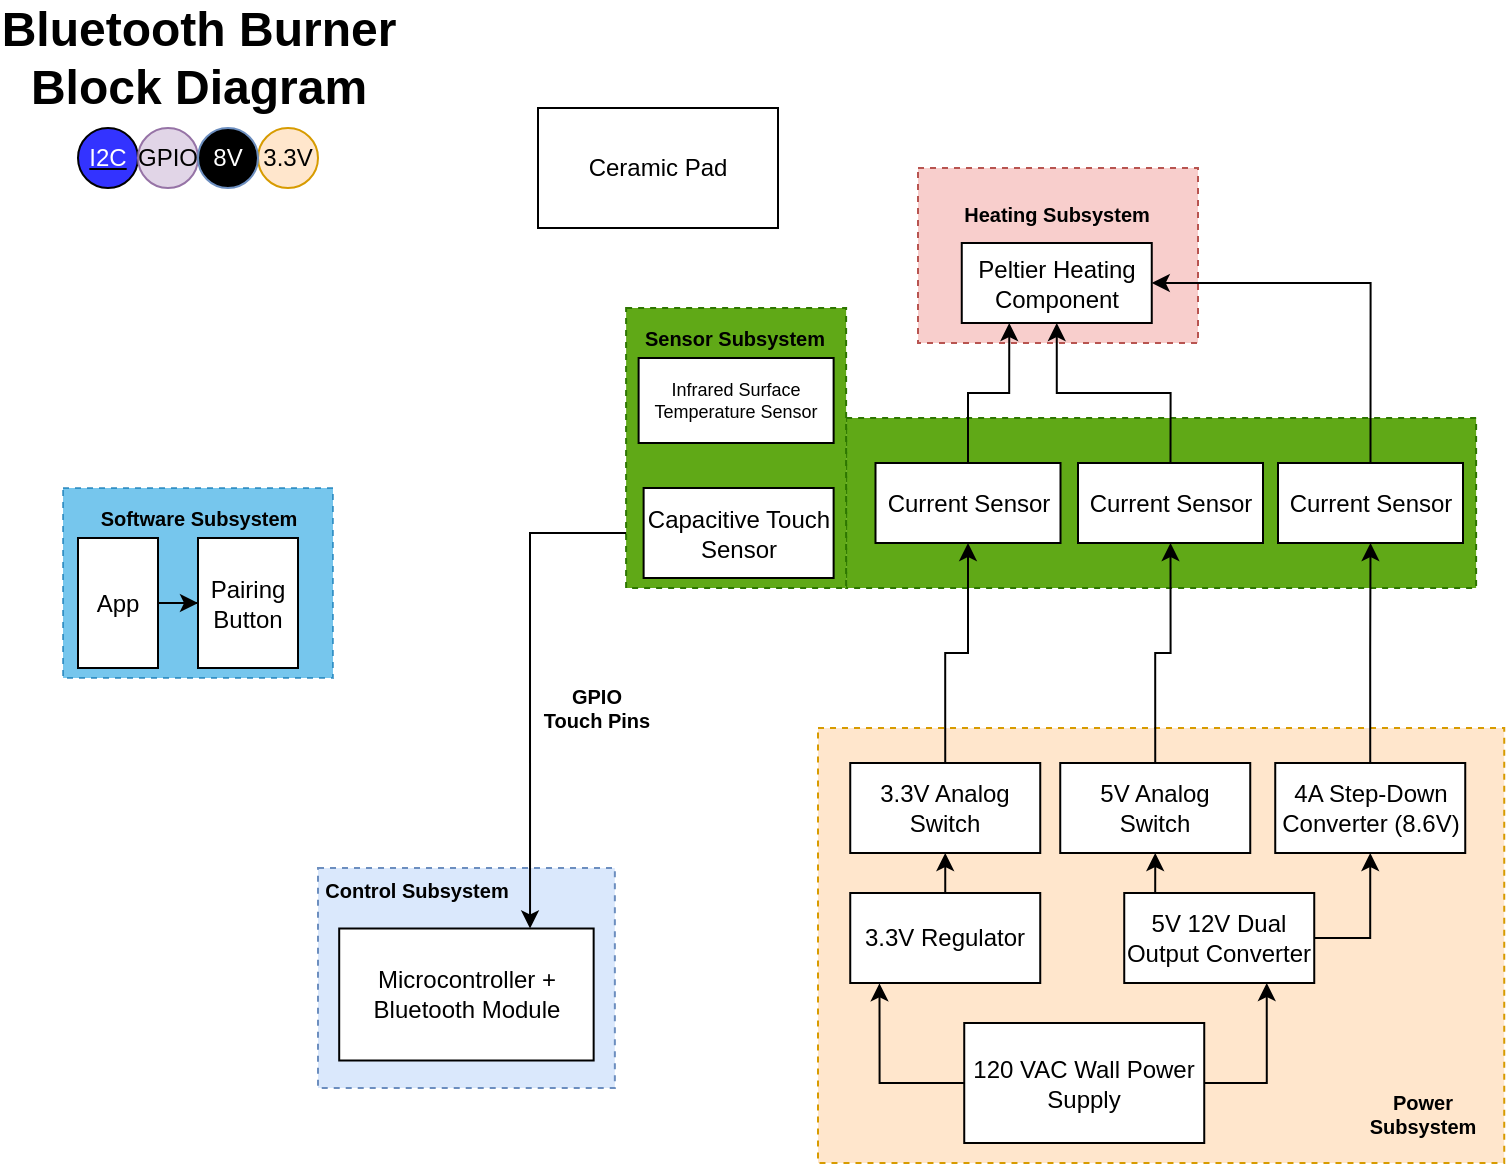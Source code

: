 <mxfile version="23.1.5" type="github">
  <diagram id="R2lEEEUBdFMjLlhIrx00" name="Page-1">
    <mxGraphModel dx="1050" dy="665" grid="1" gridSize="10" guides="1" tooltips="1" connect="1" arrows="1" fold="1" page="1" pageScale="1" pageWidth="850" pageHeight="1100" math="0" shadow="0" extFonts="Permanent Marker^https://fonts.googleapis.com/css?family=Permanent+Marker">
      <root>
        <mxCell id="0" />
        <mxCell id="1" parent="0" />
        <mxCell id="qraEgwC79fjRJJOxNa_y-47" value="" style="group" vertex="1" connectable="0" parent="1">
          <mxGeometry x="510" y="130" width="140" height="87.5" as="geometry" />
        </mxCell>
        <mxCell id="Lt4sIG0qt5cg9dwQDyGw-117" value="" style="rounded=0;whiteSpace=wrap;html=1;fillColor=#f8cecc;strokeColor=#b85450;dashed=1;" parent="qraEgwC79fjRJJOxNa_y-47" vertex="1">
          <mxGeometry width="140" height="87.5" as="geometry" />
        </mxCell>
        <mxCell id="Lt4sIG0qt5cg9dwQDyGw-3" value="Peltier Heating Component" style="rounded=0;whiteSpace=wrap;html=1;" parent="qraEgwC79fjRJJOxNa_y-47" vertex="1">
          <mxGeometry x="21.88" y="37.5" width="95" height="40" as="geometry" />
        </mxCell>
        <UserObject label="Heating Subsystem" placeholders="1" name="Variable" id="Lt4sIG0qt5cg9dwQDyGw-121">
          <mxCell style="text;html=1;strokeColor=none;fillColor=none;align=center;verticalAlign=middle;whiteSpace=wrap;overflow=hidden;fontSize=10;fontStyle=1" parent="qraEgwC79fjRJJOxNa_y-47" vertex="1">
            <mxGeometry x="8.75" y="7.5" width="121.25" height="30" as="geometry" />
          </mxCell>
        </UserObject>
        <mxCell id="qraEgwC79fjRJJOxNa_y-48" value="" style="group" vertex="1" connectable="0" parent="1">
          <mxGeometry x="210" y="480" width="148.43" height="110" as="geometry" />
        </mxCell>
        <mxCell id="Lt4sIG0qt5cg9dwQDyGw-118" value="" style="rounded=0;whiteSpace=wrap;html=1;fillColor=#dae8fc;strokeColor=#6c8ebf;dashed=1;" parent="qraEgwC79fjRJJOxNa_y-48" vertex="1">
          <mxGeometry width="148.43" height="110.0" as="geometry" />
        </mxCell>
        <mxCell id="Lt4sIG0qt5cg9dwQDyGw-2" value="Microcontroller + Bluetooth Module" style="rounded=0;whiteSpace=wrap;html=1;" parent="qraEgwC79fjRJJOxNa_y-48" vertex="1">
          <mxGeometry x="10.602" y="30.25" width="127.226" height="66" as="geometry" />
        </mxCell>
        <UserObject label="Control Subsystem" placeholders="1" name="Variable" id="qraEgwC79fjRJJOxNa_y-67">
          <mxCell style="text;html=1;strokeColor=none;fillColor=none;align=center;verticalAlign=middle;whiteSpace=wrap;overflow=hidden;fontSize=10;fontStyle=1" vertex="1" parent="qraEgwC79fjRJJOxNa_y-48">
            <mxGeometry x="-8.938" width="116.624" height="22" as="geometry" />
          </mxCell>
        </UserObject>
        <mxCell id="qraEgwC79fjRJJOxNa_y-46" value="" style="rounded=0;whiteSpace=wrap;html=1;fillColor=#60a917;strokeColor=#2D7600;fontColor=#ffffff;dashed=1;" vertex="1" parent="1">
          <mxGeometry x="474.06" y="255" width="315" height="85" as="geometry" />
        </mxCell>
        <mxCell id="qraEgwC79fjRJJOxNa_y-52" style="edgeStyle=orthogonalEdgeStyle;rounded=0;orthogonalLoop=1;jettySize=auto;html=1;exitX=0.5;exitY=0;exitDx=0;exitDy=0;entryX=1;entryY=0.5;entryDx=0;entryDy=0;" edge="1" parent="1" source="Lt4sIG0qt5cg9dwQDyGw-5" target="Lt4sIG0qt5cg9dwQDyGw-3">
          <mxGeometry relative="1" as="geometry" />
        </mxCell>
        <mxCell id="Lt4sIG0qt5cg9dwQDyGw-5" value="Current Sensor" style="rounded=0;whiteSpace=wrap;html=1;" parent="1" vertex="1">
          <mxGeometry x="690" y="277.5" width="92.5" height="40" as="geometry" />
        </mxCell>
        <mxCell id="qraEgwC79fjRJJOxNa_y-33" style="edgeStyle=orthogonalEdgeStyle;rounded=0;orthogonalLoop=1;jettySize=auto;html=1;exitX=0;exitY=0.5;exitDx=0;exitDy=0;entryX=0.75;entryY=0;entryDx=0;entryDy=0;" edge="1" parent="1" source="qraEgwC79fjRJJOxNa_y-6" target="Lt4sIG0qt5cg9dwQDyGw-2">
          <mxGeometry relative="1" as="geometry" />
        </mxCell>
        <mxCell id="Lt4sIG0qt5cg9dwQDyGw-6" value="Ceramic Pad" style="rounded=0;whiteSpace=wrap;html=1;" parent="1" vertex="1">
          <mxGeometry x="320" y="100" width="120" height="60" as="geometry" />
        </mxCell>
        <mxCell id="Lt4sIG0qt5cg9dwQDyGw-110" value="" style="group" parent="1" vertex="1" connectable="0">
          <mxGeometry x="90" y="60" width="120" height="80" as="geometry" />
        </mxCell>
        <mxCell id="Lt4sIG0qt5cg9dwQDyGw-113" value="" style="group" parent="Lt4sIG0qt5cg9dwQDyGw-110" vertex="1" connectable="0">
          <mxGeometry width="120" height="80" as="geometry" />
        </mxCell>
        <mxCell id="Lt4sIG0qt5cg9dwQDyGw-73" value="Bluetooth Burner&lt;br&gt;Block Diagram" style="text;strokeColor=none;fillColor=none;html=1;fontSize=24;fontStyle=1;verticalAlign=middle;align=center;" parent="Lt4sIG0qt5cg9dwQDyGw-113" vertex="1">
          <mxGeometry x="30" width="60" height="30" as="geometry" />
        </mxCell>
        <mxCell id="Lt4sIG0qt5cg9dwQDyGw-112" value="" style="group" parent="Lt4sIG0qt5cg9dwQDyGw-113" vertex="1" connectable="0">
          <mxGeometry y="50" width="120" height="30" as="geometry" />
        </mxCell>
        <mxCell id="Lt4sIG0qt5cg9dwQDyGw-91" value="&lt;font color=&quot;#ffffff&quot;&gt;I2C&lt;/font&gt;" style="ellipse;whiteSpace=wrap;html=1;align=center;fontStyle=4;fillColor=#3333FF;" parent="Lt4sIG0qt5cg9dwQDyGw-112" vertex="1">
          <mxGeometry width="30" height="30" as="geometry" />
        </mxCell>
        <mxCell id="Lt4sIG0qt5cg9dwQDyGw-92" value="3.3V" style="ellipse;whiteSpace=wrap;html=1;align=center;fontStyle=0;fillColor=#ffe6cc;strokeColor=#d79b00;" parent="Lt4sIG0qt5cg9dwQDyGw-112" vertex="1">
          <mxGeometry x="90" width="30" height="30" as="geometry" />
        </mxCell>
        <mxCell id="Lt4sIG0qt5cg9dwQDyGw-93" value="GPIO" style="ellipse;whiteSpace=wrap;html=1;align=center;fontStyle=0;fillColor=#e1d5e7;strokeColor=#9673a6;" parent="Lt4sIG0qt5cg9dwQDyGw-112" vertex="1">
          <mxGeometry x="30" width="30" height="30" as="geometry" />
        </mxCell>
        <mxCell id="Lt4sIG0qt5cg9dwQDyGw-95" value="&lt;font color=&quot;#ffffff&quot;&gt;8V&lt;/font&gt;" style="ellipse;whiteSpace=wrap;html=1;align=center;fontStyle=0;fillColor=#000000;strokeColor=#6c8ebf;" parent="Lt4sIG0qt5cg9dwQDyGw-112" vertex="1">
          <mxGeometry x="60" width="30" height="30" as="geometry" />
        </mxCell>
        <mxCell id="qraEgwC79fjRJJOxNa_y-41" style="edgeStyle=orthogonalEdgeStyle;rounded=0;orthogonalLoop=1;jettySize=auto;html=1;exitX=0.5;exitY=0;exitDx=0;exitDy=0;entryX=0.5;entryY=1;entryDx=0;entryDy=0;" edge="1" parent="1" source="qraEgwC79fjRJJOxNa_y-30" target="Lt4sIG0qt5cg9dwQDyGw-3">
          <mxGeometry relative="1" as="geometry" />
        </mxCell>
        <mxCell id="qraEgwC79fjRJJOxNa_y-30" value="Current Sensor" style="rounded=0;whiteSpace=wrap;html=1;" vertex="1" parent="1">
          <mxGeometry x="590" y="277.5" width="92.5" height="40" as="geometry" />
        </mxCell>
        <mxCell id="qraEgwC79fjRJJOxNa_y-40" style="edgeStyle=orthogonalEdgeStyle;rounded=0;orthogonalLoop=1;jettySize=auto;html=1;exitX=0.5;exitY=0;exitDx=0;exitDy=0;entryX=0.25;entryY=1;entryDx=0;entryDy=0;" edge="1" parent="1" source="qraEgwC79fjRJJOxNa_y-31" target="Lt4sIG0qt5cg9dwQDyGw-3">
          <mxGeometry relative="1" as="geometry" />
        </mxCell>
        <mxCell id="qraEgwC79fjRJJOxNa_y-31" value="Current Sensor" style="rounded=0;whiteSpace=wrap;html=1;" vertex="1" parent="1">
          <mxGeometry x="488.75" y="277.5" width="92.5" height="40" as="geometry" />
        </mxCell>
        <mxCell id="qraEgwC79fjRJJOxNa_y-38" value="" style="group" vertex="1" connectable="0" parent="1">
          <mxGeometry x="460" y="410" width="343.12" height="217.5" as="geometry" />
        </mxCell>
        <mxCell id="qraEgwC79fjRJJOxNa_y-37" value="" style="rounded=0;whiteSpace=wrap;html=1;fillColor=#ffe6cc;strokeColor=#d79b00;dashed=1;" vertex="1" parent="qraEgwC79fjRJJOxNa_y-38">
          <mxGeometry width="343.12" height="217.5" as="geometry" />
        </mxCell>
        <mxCell id="Lt4sIG0qt5cg9dwQDyGw-8" value="120 VAC Wall Power Supply" style="rounded=0;whiteSpace=wrap;html=1;" parent="qraEgwC79fjRJJOxNa_y-38" vertex="1">
          <mxGeometry x="73.12" y="147.5" width="120" height="60" as="geometry" />
        </mxCell>
        <mxCell id="Lt4sIG0qt5cg9dwQDyGw-9" value="5V 12V Dual Output Converter" style="rounded=0;whiteSpace=wrap;html=1;" parent="qraEgwC79fjRJJOxNa_y-38" vertex="1">
          <mxGeometry x="153.12" y="82.5" width="95" height="45" as="geometry" />
        </mxCell>
        <mxCell id="qraEgwC79fjRJJOxNa_y-35" style="edgeStyle=orthogonalEdgeStyle;rounded=0;orthogonalLoop=1;jettySize=auto;html=1;exitX=1;exitY=0.5;exitDx=0;exitDy=0;entryX=0.75;entryY=1;entryDx=0;entryDy=0;" edge="1" parent="qraEgwC79fjRJJOxNa_y-38" source="Lt4sIG0qt5cg9dwQDyGw-8" target="Lt4sIG0qt5cg9dwQDyGw-9">
          <mxGeometry relative="1" as="geometry" />
        </mxCell>
        <UserObject label="Power Subsystem" placeholders="1" name="Variable" id="Lt4sIG0qt5cg9dwQDyGw-122">
          <mxCell style="text;html=1;strokeColor=none;fillColor=none;align=center;verticalAlign=middle;whiteSpace=wrap;overflow=hidden;fontSize=10;fontStyle=1" parent="qraEgwC79fjRJJOxNa_y-38" vertex="1">
            <mxGeometry x="273.12" y="177.5" width="58.75" height="30" as="geometry" />
          </mxCell>
        </UserObject>
        <mxCell id="qraEgwC79fjRJJOxNa_y-2" value="3.3V Regulator" style="rounded=0;whiteSpace=wrap;html=1;" vertex="1" parent="qraEgwC79fjRJJOxNa_y-38">
          <mxGeometry x="16.12" y="82.5" width="95" height="45" as="geometry" />
        </mxCell>
        <mxCell id="qraEgwC79fjRJJOxNa_y-3" value="4A Step-Down Converter (8.6V)" style="rounded=0;whiteSpace=wrap;html=1;" vertex="1" parent="qraEgwC79fjRJJOxNa_y-38">
          <mxGeometry x="228.62" y="17.5" width="95" height="45" as="geometry" />
        </mxCell>
        <mxCell id="qraEgwC79fjRJJOxNa_y-34" style="edgeStyle=orthogonalEdgeStyle;rounded=0;orthogonalLoop=1;jettySize=auto;html=1;exitX=1;exitY=0.5;exitDx=0;exitDy=0;entryX=0.5;entryY=1;entryDx=0;entryDy=0;" edge="1" parent="qraEgwC79fjRJJOxNa_y-38" source="Lt4sIG0qt5cg9dwQDyGw-9" target="qraEgwC79fjRJJOxNa_y-3">
          <mxGeometry relative="1" as="geometry" />
        </mxCell>
        <mxCell id="qraEgwC79fjRJJOxNa_y-4" value="5V Analog Switch" style="rounded=0;whiteSpace=wrap;html=1;" vertex="1" parent="qraEgwC79fjRJJOxNa_y-38">
          <mxGeometry x="121.12" y="17.5" width="95" height="45" as="geometry" />
        </mxCell>
        <mxCell id="qraEgwC79fjRJJOxNa_y-16" style="edgeStyle=orthogonalEdgeStyle;rounded=0;orthogonalLoop=1;jettySize=auto;html=1;exitX=0.25;exitY=0;exitDx=0;exitDy=0;entryX=0.5;entryY=1;entryDx=0;entryDy=0;" edge="1" parent="qraEgwC79fjRJJOxNa_y-38" source="Lt4sIG0qt5cg9dwQDyGw-9" target="qraEgwC79fjRJJOxNa_y-4">
          <mxGeometry relative="1" as="geometry" />
        </mxCell>
        <mxCell id="qraEgwC79fjRJJOxNa_y-5" value="3.3V Analog Switch" style="rounded=0;whiteSpace=wrap;html=1;" vertex="1" parent="qraEgwC79fjRJJOxNa_y-38">
          <mxGeometry x="16.12" y="17.5" width="95" height="45" as="geometry" />
        </mxCell>
        <mxCell id="qraEgwC79fjRJJOxNa_y-14" style="edgeStyle=orthogonalEdgeStyle;rounded=0;orthogonalLoop=1;jettySize=auto;html=1;exitX=0.5;exitY=0;exitDx=0;exitDy=0;entryX=0.5;entryY=1;entryDx=0;entryDy=0;" edge="1" parent="qraEgwC79fjRJJOxNa_y-38" source="qraEgwC79fjRJJOxNa_y-2" target="qraEgwC79fjRJJOxNa_y-5">
          <mxGeometry relative="1" as="geometry" />
        </mxCell>
        <mxCell id="qraEgwC79fjRJJOxNa_y-36" style="edgeStyle=orthogonalEdgeStyle;rounded=0;orthogonalLoop=1;jettySize=auto;html=1;exitX=0;exitY=0.5;exitDx=0;exitDy=0;entryX=0.154;entryY=1.004;entryDx=0;entryDy=0;entryPerimeter=0;" edge="1" parent="qraEgwC79fjRJJOxNa_y-38" source="Lt4sIG0qt5cg9dwQDyGw-8" target="qraEgwC79fjRJJOxNa_y-2">
          <mxGeometry relative="1" as="geometry" />
        </mxCell>
        <mxCell id="qraEgwC79fjRJJOxNa_y-39" style="edgeStyle=orthogonalEdgeStyle;rounded=0;orthogonalLoop=1;jettySize=auto;html=1;exitX=0.5;exitY=0;exitDx=0;exitDy=0;entryX=0.5;entryY=1;entryDx=0;entryDy=0;" edge="1" parent="1" source="qraEgwC79fjRJJOxNa_y-5" target="qraEgwC79fjRJJOxNa_y-31">
          <mxGeometry relative="1" as="geometry" />
        </mxCell>
        <mxCell id="qraEgwC79fjRJJOxNa_y-43" style="edgeStyle=orthogonalEdgeStyle;rounded=0;orthogonalLoop=1;jettySize=auto;html=1;exitX=0.5;exitY=0;exitDx=0;exitDy=0;entryX=0.5;entryY=1;entryDx=0;entryDy=0;" edge="1" parent="1" source="qraEgwC79fjRJJOxNa_y-4" target="qraEgwC79fjRJJOxNa_y-30">
          <mxGeometry relative="1" as="geometry" />
        </mxCell>
        <mxCell id="qraEgwC79fjRJJOxNa_y-44" style="edgeStyle=orthogonalEdgeStyle;rounded=0;orthogonalLoop=1;jettySize=auto;html=1;exitX=0.5;exitY=0;exitDx=0;exitDy=0;entryX=0.5;entryY=1;entryDx=0;entryDy=0;" edge="1" parent="1" source="qraEgwC79fjRJJOxNa_y-3" target="Lt4sIG0qt5cg9dwQDyGw-5">
          <mxGeometry relative="1" as="geometry" />
        </mxCell>
        <mxCell id="qraEgwC79fjRJJOxNa_y-49" value="" style="group" vertex="1" connectable="0" parent="1">
          <mxGeometry x="82.5" y="290" width="135" height="95" as="geometry" />
        </mxCell>
        <mxCell id="Lt4sIG0qt5cg9dwQDyGw-126" value="" style="rounded=0;whiteSpace=wrap;html=1;fillColor=#1ba1e2;fontColor=#ffffff;strokeColor=#006EAF;opacity=60;dashed=1;" parent="qraEgwC79fjRJJOxNa_y-49" vertex="1">
          <mxGeometry width="135" height="95" as="geometry" />
        </mxCell>
        <mxCell id="qraEgwC79fjRJJOxNa_y-50" value="" style="edgeStyle=orthogonalEdgeStyle;rounded=0;orthogonalLoop=1;jettySize=auto;html=1;" edge="1" parent="qraEgwC79fjRJJOxNa_y-49" source="Lt4sIG0qt5cg9dwQDyGw-19" target="HviYj5k7WsrF9Fkv7oXZ-1">
          <mxGeometry relative="1" as="geometry" />
        </mxCell>
        <mxCell id="Lt4sIG0qt5cg9dwQDyGw-19" value="App" style="rounded=0;whiteSpace=wrap;html=1;" parent="qraEgwC79fjRJJOxNa_y-49" vertex="1">
          <mxGeometry x="7.5" y="25" width="40" height="65" as="geometry" />
        </mxCell>
        <UserObject label="Software Subsystem" placeholders="1" name="Variable" id="Lt4sIG0qt5cg9dwQDyGw-128">
          <mxCell style="text;html=1;strokeColor=none;fillColor=none;align=center;verticalAlign=middle;whiteSpace=wrap;overflow=hidden;fontSize=10;fontStyle=1" parent="qraEgwC79fjRJJOxNa_y-49" vertex="1">
            <mxGeometry x="13.13" y="5" width="108.75" height="20" as="geometry" />
          </mxCell>
        </UserObject>
        <mxCell id="HviYj5k7WsrF9Fkv7oXZ-1" value="Pairing Button" style="rounded=0;whiteSpace=wrap;html=1;" parent="qraEgwC79fjRJJOxNa_y-49" vertex="1">
          <mxGeometry x="67.5" y="25" width="50" height="65" as="geometry" />
        </mxCell>
        <mxCell id="qraEgwC79fjRJJOxNa_y-51" value="" style="group" vertex="1" connectable="0" parent="1">
          <mxGeometry x="358.43" y="200" width="121.25" height="140" as="geometry" />
        </mxCell>
        <mxCell id="Lt4sIG0qt5cg9dwQDyGw-119" value="" style="rounded=0;whiteSpace=wrap;html=1;fillColor=#60a917;strokeColor=#2D7600;fontColor=#ffffff;dashed=1;" parent="qraEgwC79fjRJJOxNa_y-51" vertex="1">
          <mxGeometry x="5.63" width="110" height="140" as="geometry" />
        </mxCell>
        <mxCell id="Lt4sIG0qt5cg9dwQDyGw-4" value="Infrared Surface Temperature Sensor" style="rounded=0;whiteSpace=wrap;html=1;fontSize=9;" parent="qraEgwC79fjRJJOxNa_y-51" vertex="1">
          <mxGeometry x="11.88" y="25" width="97.5" height="42.5" as="geometry" />
        </mxCell>
        <mxCell id="qraEgwC79fjRJJOxNa_y-6" value="Capacitive Touch Sensor" style="rounded=0;whiteSpace=wrap;html=1;" vertex="1" parent="qraEgwC79fjRJJOxNa_y-51">
          <mxGeometry x="14.38" y="90" width="95" height="45" as="geometry" />
        </mxCell>
        <UserObject label="Sensor Subsystem" placeholders="1" name="Variable" id="qraEgwC79fjRJJOxNa_y-32">
          <mxCell style="text;html=1;strokeColor=none;fillColor=none;align=center;verticalAlign=middle;whiteSpace=wrap;overflow=hidden;fontSize=10;fontStyle=1" vertex="1" parent="qraEgwC79fjRJJOxNa_y-51">
            <mxGeometry y="5" width="121.25" height="20" as="geometry" />
          </mxCell>
        </UserObject>
        <UserObject label="GPIO Touch Pins" placeholders="1" name="Variable" id="qraEgwC79fjRJJOxNa_y-68">
          <mxCell style="text;html=1;strokeColor=none;fillColor=none;align=center;verticalAlign=middle;whiteSpace=wrap;overflow=hidden;fontSize=10;fontStyle=1" vertex="1" parent="1">
            <mxGeometry x="320" y="385" width="58.75" height="30" as="geometry" />
          </mxCell>
        </UserObject>
      </root>
    </mxGraphModel>
  </diagram>
</mxfile>
